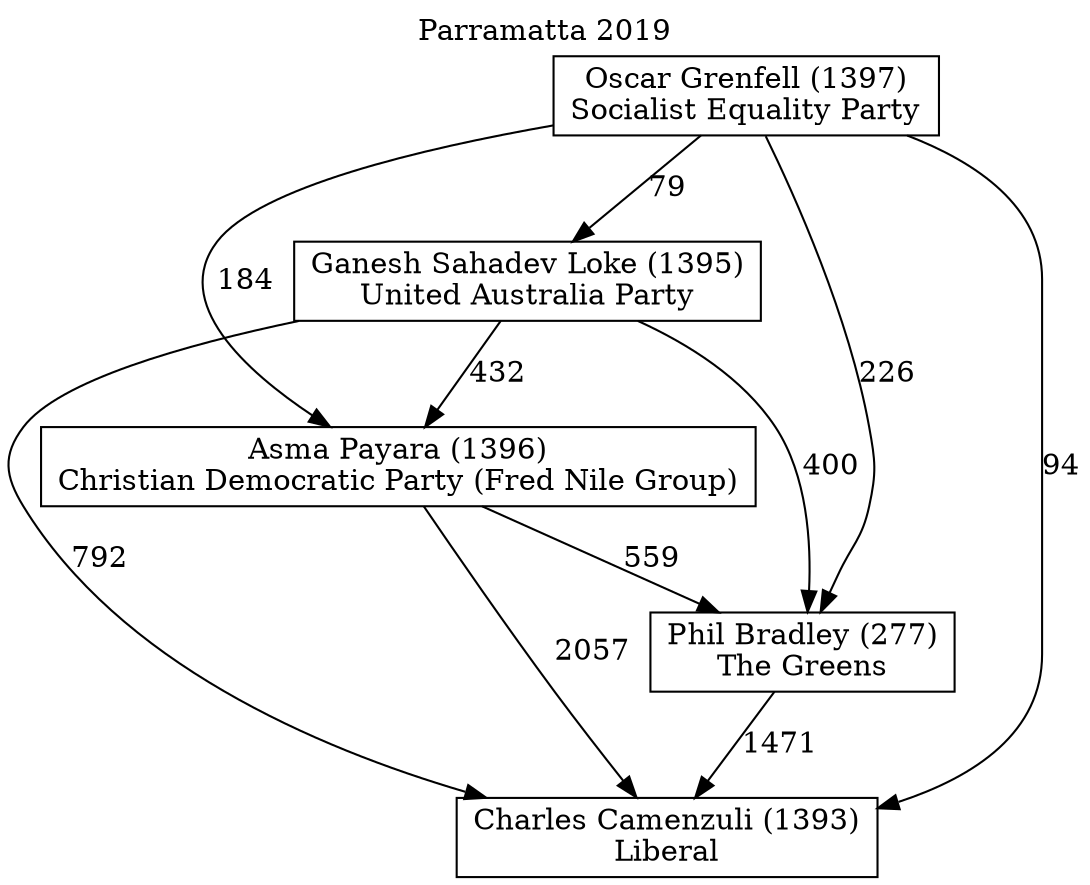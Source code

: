 // House preference flow
digraph "Charles Camenzuli (1393)_Parramatta_2019" {
	graph [label="Parramatta 2019" labelloc=t mclimit=10]
	node [shape=box]
	"Charles Camenzuli (1393)" [label="Charles Camenzuli (1393)
Liberal"]
	"Phil Bradley (277)" [label="Phil Bradley (277)
The Greens"]
	"Asma Payara (1396)" [label="Asma Payara (1396)
Christian Democratic Party (Fred Nile Group)"]
	"Ganesh Sahadev Loke (1395)" [label="Ganesh Sahadev Loke (1395)
United Australia Party"]
	"Oscar Grenfell (1397)" [label="Oscar Grenfell (1397)
Socialist Equality Party"]
	"Phil Bradley (277)" -> "Charles Camenzuli (1393)" [label=1471]
	"Asma Payara (1396)" -> "Phil Bradley (277)" [label=559]
	"Ganesh Sahadev Loke (1395)" -> "Asma Payara (1396)" [label=432]
	"Oscar Grenfell (1397)" -> "Ganesh Sahadev Loke (1395)" [label=79]
	"Asma Payara (1396)" -> "Charles Camenzuli (1393)" [label=2057]
	"Ganesh Sahadev Loke (1395)" -> "Charles Camenzuli (1393)" [label=792]
	"Oscar Grenfell (1397)" -> "Charles Camenzuli (1393)" [label=94]
	"Oscar Grenfell (1397)" -> "Asma Payara (1396)" [label=184]
	"Ganesh Sahadev Loke (1395)" -> "Phil Bradley (277)" [label=400]
	"Oscar Grenfell (1397)" -> "Phil Bradley (277)" [label=226]
}
